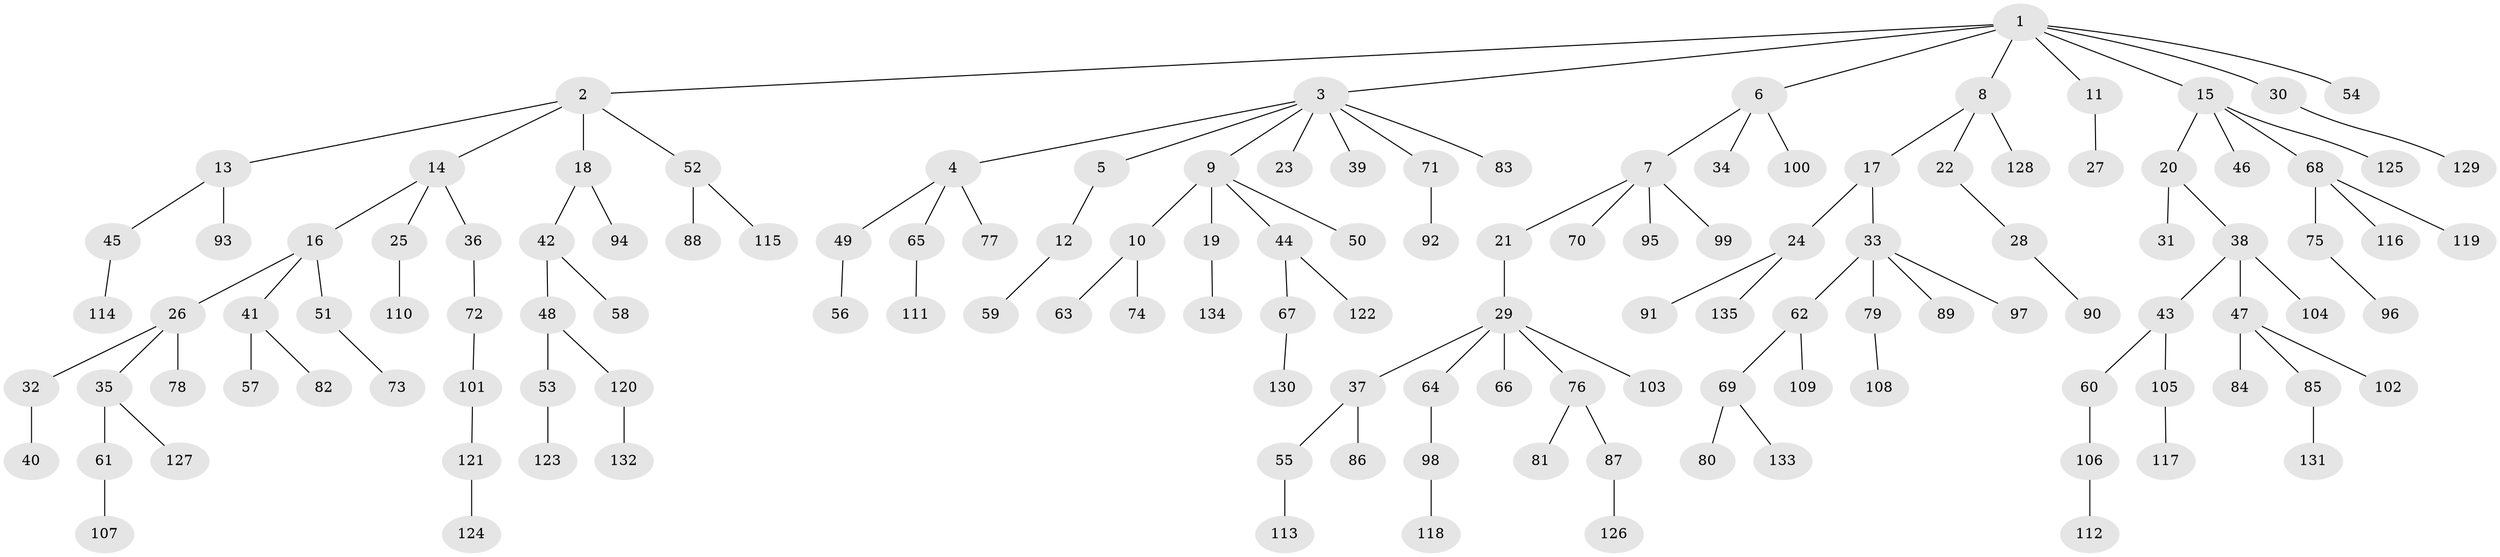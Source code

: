 // coarse degree distribution, {11: 0.025, 8: 0.025, 2: 0.25, 3: 0.075, 1: 0.6, 6: 0.025}
// Generated by graph-tools (version 1.1) at 2025/19/03/04/25 18:19:17]
// undirected, 135 vertices, 134 edges
graph export_dot {
graph [start="1"]
  node [color=gray90,style=filled];
  1;
  2;
  3;
  4;
  5;
  6;
  7;
  8;
  9;
  10;
  11;
  12;
  13;
  14;
  15;
  16;
  17;
  18;
  19;
  20;
  21;
  22;
  23;
  24;
  25;
  26;
  27;
  28;
  29;
  30;
  31;
  32;
  33;
  34;
  35;
  36;
  37;
  38;
  39;
  40;
  41;
  42;
  43;
  44;
  45;
  46;
  47;
  48;
  49;
  50;
  51;
  52;
  53;
  54;
  55;
  56;
  57;
  58;
  59;
  60;
  61;
  62;
  63;
  64;
  65;
  66;
  67;
  68;
  69;
  70;
  71;
  72;
  73;
  74;
  75;
  76;
  77;
  78;
  79;
  80;
  81;
  82;
  83;
  84;
  85;
  86;
  87;
  88;
  89;
  90;
  91;
  92;
  93;
  94;
  95;
  96;
  97;
  98;
  99;
  100;
  101;
  102;
  103;
  104;
  105;
  106;
  107;
  108;
  109;
  110;
  111;
  112;
  113;
  114;
  115;
  116;
  117;
  118;
  119;
  120;
  121;
  122;
  123;
  124;
  125;
  126;
  127;
  128;
  129;
  130;
  131;
  132;
  133;
  134;
  135;
  1 -- 2;
  1 -- 3;
  1 -- 6;
  1 -- 8;
  1 -- 11;
  1 -- 15;
  1 -- 30;
  1 -- 54;
  2 -- 13;
  2 -- 14;
  2 -- 18;
  2 -- 52;
  3 -- 4;
  3 -- 5;
  3 -- 9;
  3 -- 23;
  3 -- 39;
  3 -- 71;
  3 -- 83;
  4 -- 49;
  4 -- 65;
  4 -- 77;
  5 -- 12;
  6 -- 7;
  6 -- 34;
  6 -- 100;
  7 -- 21;
  7 -- 70;
  7 -- 95;
  7 -- 99;
  8 -- 17;
  8 -- 22;
  8 -- 128;
  9 -- 10;
  9 -- 19;
  9 -- 44;
  9 -- 50;
  10 -- 63;
  10 -- 74;
  11 -- 27;
  12 -- 59;
  13 -- 45;
  13 -- 93;
  14 -- 16;
  14 -- 25;
  14 -- 36;
  15 -- 20;
  15 -- 46;
  15 -- 68;
  15 -- 125;
  16 -- 26;
  16 -- 41;
  16 -- 51;
  17 -- 24;
  17 -- 33;
  18 -- 42;
  18 -- 94;
  19 -- 134;
  20 -- 31;
  20 -- 38;
  21 -- 29;
  22 -- 28;
  24 -- 91;
  24 -- 135;
  25 -- 110;
  26 -- 32;
  26 -- 35;
  26 -- 78;
  28 -- 90;
  29 -- 37;
  29 -- 64;
  29 -- 66;
  29 -- 76;
  29 -- 103;
  30 -- 129;
  32 -- 40;
  33 -- 62;
  33 -- 79;
  33 -- 89;
  33 -- 97;
  35 -- 61;
  35 -- 127;
  36 -- 72;
  37 -- 55;
  37 -- 86;
  38 -- 43;
  38 -- 47;
  38 -- 104;
  41 -- 57;
  41 -- 82;
  42 -- 48;
  42 -- 58;
  43 -- 60;
  43 -- 105;
  44 -- 67;
  44 -- 122;
  45 -- 114;
  47 -- 84;
  47 -- 85;
  47 -- 102;
  48 -- 53;
  48 -- 120;
  49 -- 56;
  51 -- 73;
  52 -- 88;
  52 -- 115;
  53 -- 123;
  55 -- 113;
  60 -- 106;
  61 -- 107;
  62 -- 69;
  62 -- 109;
  64 -- 98;
  65 -- 111;
  67 -- 130;
  68 -- 75;
  68 -- 116;
  68 -- 119;
  69 -- 80;
  69 -- 133;
  71 -- 92;
  72 -- 101;
  75 -- 96;
  76 -- 81;
  76 -- 87;
  79 -- 108;
  85 -- 131;
  87 -- 126;
  98 -- 118;
  101 -- 121;
  105 -- 117;
  106 -- 112;
  120 -- 132;
  121 -- 124;
}
